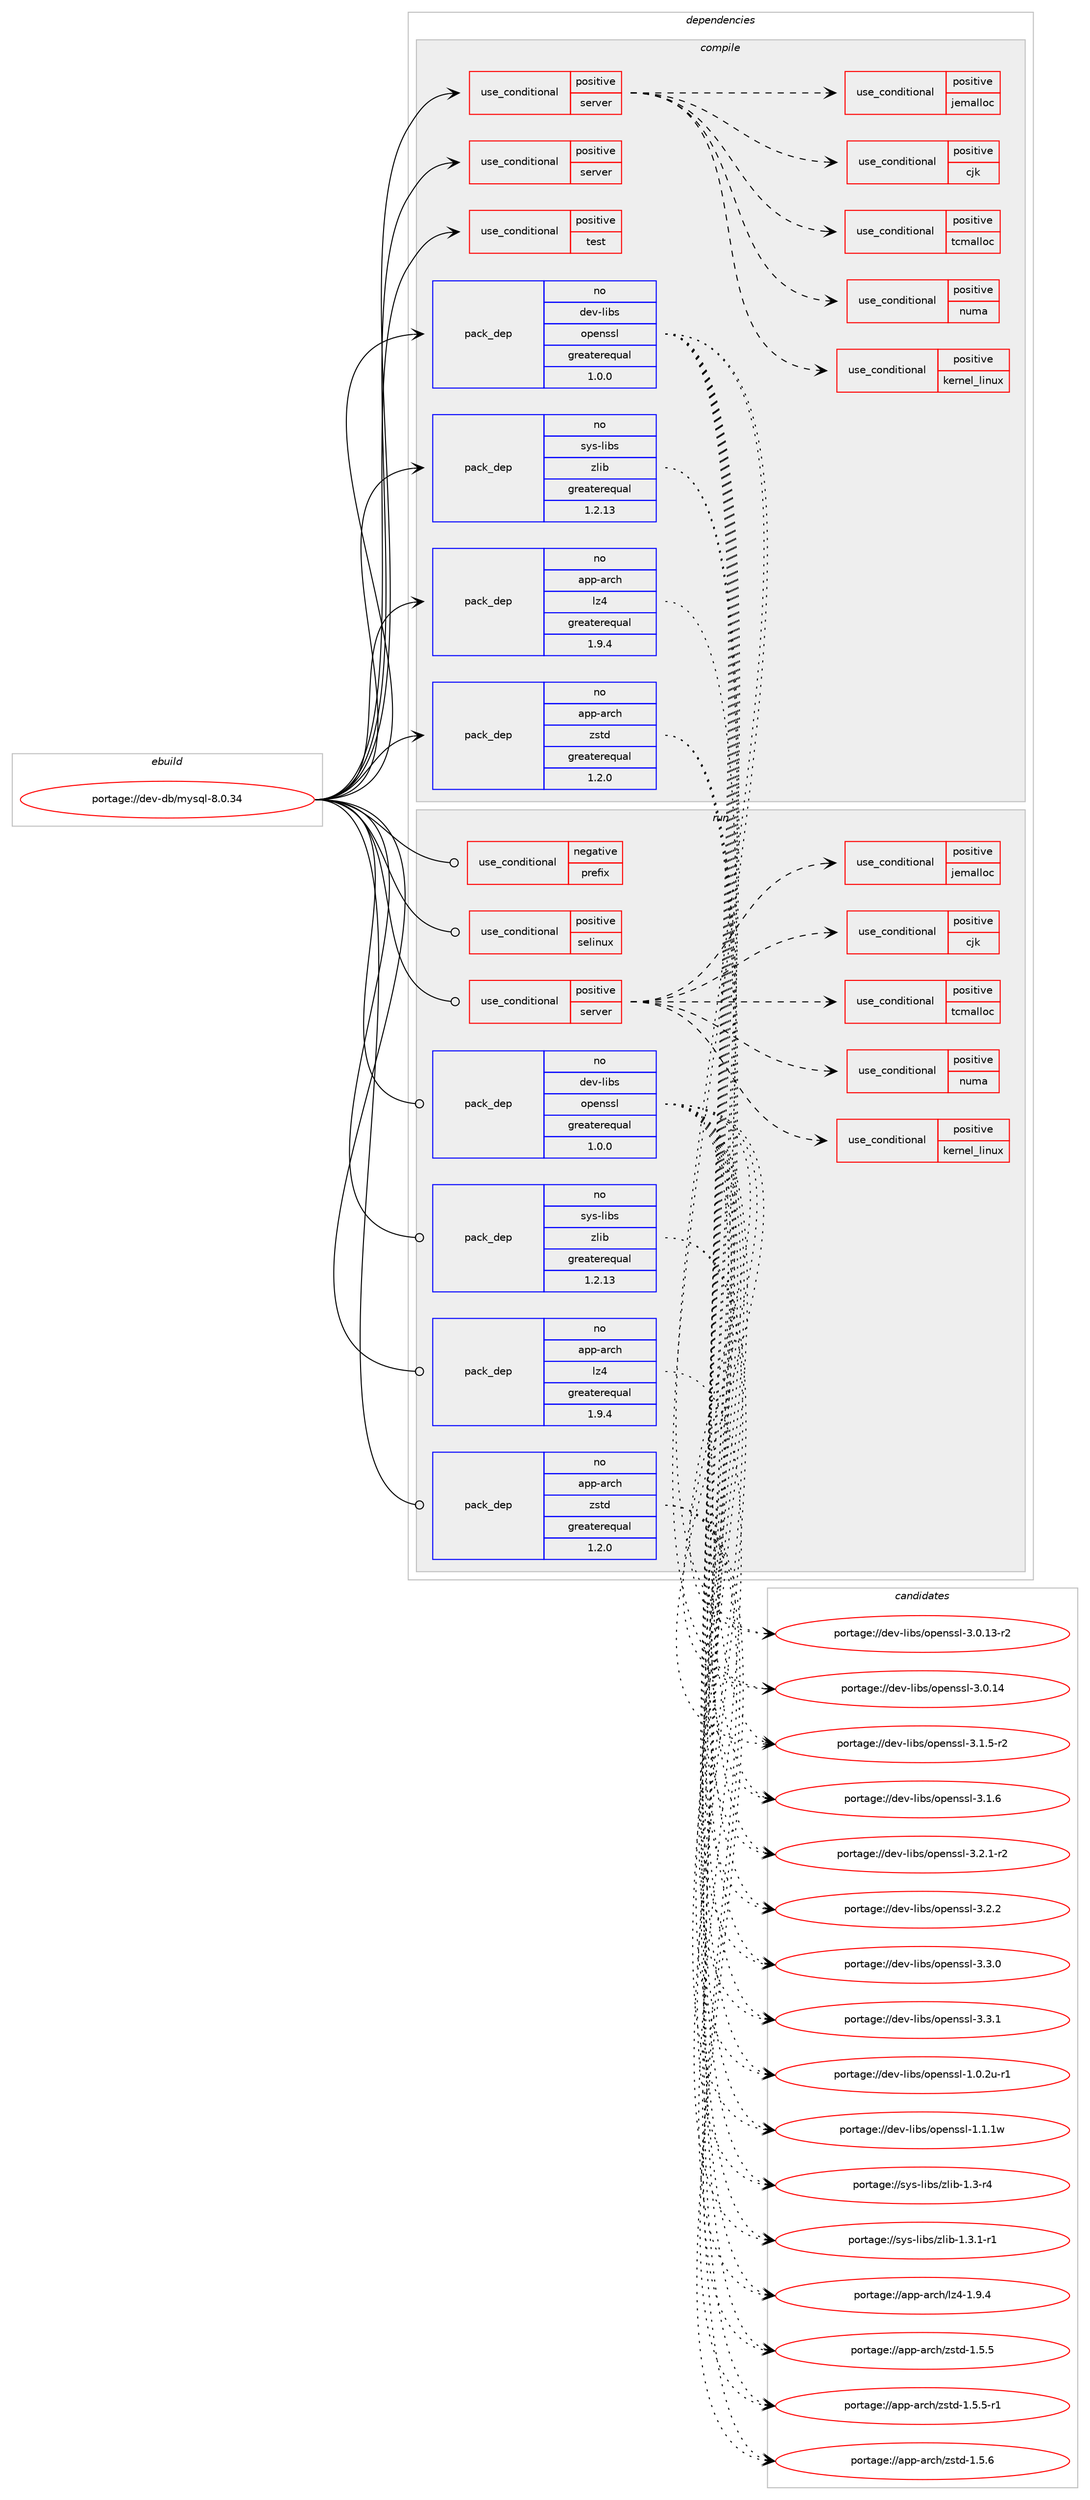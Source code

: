 digraph prolog {

# *************
# Graph options
# *************

newrank=true;
concentrate=true;
compound=true;
graph [rankdir=LR,fontname=Helvetica,fontsize=10,ranksep=1.5];#, ranksep=2.5, nodesep=0.2];
edge  [arrowhead=vee];
node  [fontname=Helvetica,fontsize=10];

# **********
# The ebuild
# **********

subgraph cluster_leftcol {
color=gray;
rank=same;
label=<<i>ebuild</i>>;
id [label="portage://dev-db/mysql-8.0.34", color=red, width=4, href="../dev-db/mysql-8.0.34.svg"];
}

# ****************
# The dependencies
# ****************

subgraph cluster_midcol {
color=gray;
label=<<i>dependencies</i>>;
subgraph cluster_compile {
fillcolor="#eeeeee";
style=filled;
label=<<i>compile</i>>;
subgraph cond17348 {
dependency30985 [label=<<TABLE BORDER="0" CELLBORDER="1" CELLSPACING="0" CELLPADDING="4"><TR><TD ROWSPAN="3" CELLPADDING="10">use_conditional</TD></TR><TR><TD>positive</TD></TR><TR><TD>server</TD></TR></TABLE>>, shape=none, color=red];
# *** BEGIN UNKNOWN DEPENDENCY TYPE (TODO) ***
# dependency30985 -> package_dependency(portage://dev-db/mysql-8.0.34,install,no,dev-libs,icu,none,[,,],any_same_slot,[])
# *** END UNKNOWN DEPENDENCY TYPE (TODO) ***

# *** BEGIN UNKNOWN DEPENDENCY TYPE (TODO) ***
# dependency30985 -> package_dependency(portage://dev-db/mysql-8.0.34,install,no,dev-libs,libevent,none,[,,],any_same_slot,[use(enable(ssl),none),use(enable(threads),positive)])
# *** END UNKNOWN DEPENDENCY TYPE (TODO) ***

# *** BEGIN UNKNOWN DEPENDENCY TYPE (TODO) ***
# dependency30985 -> package_dependency(portage://dev-db/mysql-8.0.34,install,no,net-libs,libtirpc,none,[,,],any_same_slot,[])
# *** END UNKNOWN DEPENDENCY TYPE (TODO) ***

subgraph cond17349 {
dependency30986 [label=<<TABLE BORDER="0" CELLBORDER="1" CELLSPACING="0" CELLPADDING="4"><TR><TD ROWSPAN="3" CELLPADDING="10">use_conditional</TD></TR><TR><TD>positive</TD></TR><TR><TD>cjk</TD></TR></TABLE>>, shape=none, color=red];
# *** BEGIN UNKNOWN DEPENDENCY TYPE (TODO) ***
# dependency30986 -> package_dependency(portage://dev-db/mysql-8.0.34,install,no,app-text,mecab,none,[,,],any_same_slot,[])
# *** END UNKNOWN DEPENDENCY TYPE (TODO) ***

}
dependency30985:e -> dependency30986:w [weight=20,style="dashed",arrowhead="vee"];
subgraph cond17350 {
dependency30987 [label=<<TABLE BORDER="0" CELLBORDER="1" CELLSPACING="0" CELLPADDING="4"><TR><TD ROWSPAN="3" CELLPADDING="10">use_conditional</TD></TR><TR><TD>positive</TD></TR><TR><TD>jemalloc</TD></TR></TABLE>>, shape=none, color=red];
# *** BEGIN UNKNOWN DEPENDENCY TYPE (TODO) ***
# dependency30987 -> package_dependency(portage://dev-db/mysql-8.0.34,install,no,dev-libs,jemalloc,none,[,,],any_same_slot,[])
# *** END UNKNOWN DEPENDENCY TYPE (TODO) ***

}
dependency30985:e -> dependency30987:w [weight=20,style="dashed",arrowhead="vee"];
subgraph cond17351 {
dependency30988 [label=<<TABLE BORDER="0" CELLBORDER="1" CELLSPACING="0" CELLPADDING="4"><TR><TD ROWSPAN="3" CELLPADDING="10">use_conditional</TD></TR><TR><TD>positive</TD></TR><TR><TD>kernel_linux</TD></TR></TABLE>>, shape=none, color=red];
# *** BEGIN UNKNOWN DEPENDENCY TYPE (TODO) ***
# dependency30988 -> package_dependency(portage://dev-db/mysql-8.0.34,install,no,dev-libs,libaio,none,[,,],any_same_slot,[])
# *** END UNKNOWN DEPENDENCY TYPE (TODO) ***

# *** BEGIN UNKNOWN DEPENDENCY TYPE (TODO) ***
# dependency30988 -> package_dependency(portage://dev-db/mysql-8.0.34,install,no,sys-process,procps,none,[,,],any_same_slot,[])
# *** END UNKNOWN DEPENDENCY TYPE (TODO) ***

}
dependency30985:e -> dependency30988:w [weight=20,style="dashed",arrowhead="vee"];
subgraph cond17352 {
dependency30989 [label=<<TABLE BORDER="0" CELLBORDER="1" CELLSPACING="0" CELLPADDING="4"><TR><TD ROWSPAN="3" CELLPADDING="10">use_conditional</TD></TR><TR><TD>positive</TD></TR><TR><TD>numa</TD></TR></TABLE>>, shape=none, color=red];
# *** BEGIN UNKNOWN DEPENDENCY TYPE (TODO) ***
# dependency30989 -> package_dependency(portage://dev-db/mysql-8.0.34,install,no,sys-process,numactl,none,[,,],[],[])
# *** END UNKNOWN DEPENDENCY TYPE (TODO) ***

}
dependency30985:e -> dependency30989:w [weight=20,style="dashed",arrowhead="vee"];
subgraph cond17353 {
dependency30990 [label=<<TABLE BORDER="0" CELLBORDER="1" CELLSPACING="0" CELLPADDING="4"><TR><TD ROWSPAN="3" CELLPADDING="10">use_conditional</TD></TR><TR><TD>positive</TD></TR><TR><TD>tcmalloc</TD></TR></TABLE>>, shape=none, color=red];
# *** BEGIN UNKNOWN DEPENDENCY TYPE (TODO) ***
# dependency30990 -> package_dependency(portage://dev-db/mysql-8.0.34,install,no,dev-util,google-perftools,none,[,,],any_same_slot,[])
# *** END UNKNOWN DEPENDENCY TYPE (TODO) ***

}
dependency30985:e -> dependency30990:w [weight=20,style="dashed",arrowhead="vee"];
}
id:e -> dependency30985:w [weight=20,style="solid",arrowhead="vee"];
subgraph cond17354 {
dependency30991 [label=<<TABLE BORDER="0" CELLBORDER="1" CELLSPACING="0" CELLPADDING="4"><TR><TD ROWSPAN="3" CELLPADDING="10">use_conditional</TD></TR><TR><TD>positive</TD></TR><TR><TD>server</TD></TR></TABLE>>, shape=none, color=red];
# *** BEGIN UNKNOWN DEPENDENCY TYPE (TODO) ***
# dependency30991 -> package_dependency(portage://dev-db/mysql-8.0.34,install,no,net-libs,rpcsvc-proto,none,[,,],[],[])
# *** END UNKNOWN DEPENDENCY TYPE (TODO) ***

}
id:e -> dependency30991:w [weight=20,style="solid",arrowhead="vee"];
subgraph cond17355 {
dependency30992 [label=<<TABLE BORDER="0" CELLBORDER="1" CELLSPACING="0" CELLPADDING="4"><TR><TD ROWSPAN="3" CELLPADDING="10">use_conditional</TD></TR><TR><TD>positive</TD></TR><TR><TD>test</TD></TR></TABLE>>, shape=none, color=red];
# *** BEGIN UNKNOWN DEPENDENCY TYPE (TODO) ***
# dependency30992 -> package_dependency(portage://dev-db/mysql-8.0.34,install,no,acct-group,mysql,none,[,,],[],[])
# *** END UNKNOWN DEPENDENCY TYPE (TODO) ***

# *** BEGIN UNKNOWN DEPENDENCY TYPE (TODO) ***
# dependency30992 -> package_dependency(portage://dev-db/mysql-8.0.34,install,no,acct-user,mysql,none,[,,],[],[])
# *** END UNKNOWN DEPENDENCY TYPE (TODO) ***

# *** BEGIN UNKNOWN DEPENDENCY TYPE (TODO) ***
# dependency30992 -> package_dependency(portage://dev-db/mysql-8.0.34,install,no,dev-perl,Expect,none,[,,],[],[])
# *** END UNKNOWN DEPENDENCY TYPE (TODO) ***

# *** BEGIN UNKNOWN DEPENDENCY TYPE (TODO) ***
# dependency30992 -> package_dependency(portage://dev-db/mysql-8.0.34,install,no,dev-perl,JSON,none,[,,],[],[])
# *** END UNKNOWN DEPENDENCY TYPE (TODO) ***

}
id:e -> dependency30992:w [weight=20,style="solid",arrowhead="vee"];
# *** BEGIN UNKNOWN DEPENDENCY TYPE (TODO) ***
# id -> package_dependency(portage://dev-db/mysql-8.0.34,install,no,app-alternatives,yacc,none,[,,],[],[])
# *** END UNKNOWN DEPENDENCY TYPE (TODO) ***

subgraph pack12727 {
dependency30993 [label=<<TABLE BORDER="0" CELLBORDER="1" CELLSPACING="0" CELLPADDING="4" WIDTH="220"><TR><TD ROWSPAN="6" CELLPADDING="30">pack_dep</TD></TR><TR><TD WIDTH="110">no</TD></TR><TR><TD>app-arch</TD></TR><TR><TD>lz4</TD></TR><TR><TD>greaterequal</TD></TR><TR><TD>1.9.4</TD></TR></TABLE>>, shape=none, color=blue];
}
id:e -> dependency30993:w [weight=20,style="solid",arrowhead="vee"];
subgraph pack12728 {
dependency30994 [label=<<TABLE BORDER="0" CELLBORDER="1" CELLSPACING="0" CELLPADDING="4" WIDTH="220"><TR><TD ROWSPAN="6" CELLPADDING="30">pack_dep</TD></TR><TR><TD WIDTH="110">no</TD></TR><TR><TD>app-arch</TD></TR><TR><TD>zstd</TD></TR><TR><TD>greaterequal</TD></TR><TR><TD>1.2.0</TD></TR></TABLE>>, shape=none, color=blue];
}
id:e -> dependency30994:w [weight=20,style="solid",arrowhead="vee"];
subgraph pack12729 {
dependency30995 [label=<<TABLE BORDER="0" CELLBORDER="1" CELLSPACING="0" CELLPADDING="4" WIDTH="220"><TR><TD ROWSPAN="6" CELLPADDING="30">pack_dep</TD></TR><TR><TD WIDTH="110">no</TD></TR><TR><TD>dev-libs</TD></TR><TR><TD>openssl</TD></TR><TR><TD>greaterequal</TD></TR><TR><TD>1.0.0</TD></TR></TABLE>>, shape=none, color=blue];
}
id:e -> dependency30995:w [weight=20,style="solid",arrowhead="vee"];
# *** BEGIN UNKNOWN DEPENDENCY TYPE (TODO) ***
# id -> package_dependency(portage://dev-db/mysql-8.0.34,install,no,sys-libs,ncurses,none,[,,],any_same_slot,[])
# *** END UNKNOWN DEPENDENCY TYPE (TODO) ***

subgraph pack12730 {
dependency30996 [label=<<TABLE BORDER="0" CELLBORDER="1" CELLSPACING="0" CELLPADDING="4" WIDTH="220"><TR><TD ROWSPAN="6" CELLPADDING="30">pack_dep</TD></TR><TR><TD WIDTH="110">no</TD></TR><TR><TD>sys-libs</TD></TR><TR><TD>zlib</TD></TR><TR><TD>greaterequal</TD></TR><TR><TD>1.2.13</TD></TR></TABLE>>, shape=none, color=blue];
}
id:e -> dependency30996:w [weight=20,style="solid",arrowhead="vee"];
}
subgraph cluster_compileandrun {
fillcolor="#eeeeee";
style=filled;
label=<<i>compile and run</i>>;
}
subgraph cluster_run {
fillcolor="#eeeeee";
style=filled;
label=<<i>run</i>>;
subgraph cond17356 {
dependency30997 [label=<<TABLE BORDER="0" CELLBORDER="1" CELLSPACING="0" CELLPADDING="4"><TR><TD ROWSPAN="3" CELLPADDING="10">use_conditional</TD></TR><TR><TD>negative</TD></TR><TR><TD>prefix</TD></TR></TABLE>>, shape=none, color=red];
# *** BEGIN UNKNOWN DEPENDENCY TYPE (TODO) ***
# dependency30997 -> package_dependency(portage://dev-db/mysql-8.0.34,run,no,acct-group,mysql,none,[,,],[],[])
# *** END UNKNOWN DEPENDENCY TYPE (TODO) ***

# *** BEGIN UNKNOWN DEPENDENCY TYPE (TODO) ***
# dependency30997 -> package_dependency(portage://dev-db/mysql-8.0.34,run,no,acct-user,mysql,none,[,,],[],[])
# *** END UNKNOWN DEPENDENCY TYPE (TODO) ***

# *** BEGIN UNKNOWN DEPENDENCY TYPE (TODO) ***
# dependency30997 -> package_dependency(portage://dev-db/mysql-8.0.34,run,no,dev-db,mysql-init-scripts,none,[,,],[],[])
# *** END UNKNOWN DEPENDENCY TYPE (TODO) ***

}
id:e -> dependency30997:w [weight=20,style="solid",arrowhead="odot"];
subgraph cond17357 {
dependency30998 [label=<<TABLE BORDER="0" CELLBORDER="1" CELLSPACING="0" CELLPADDING="4"><TR><TD ROWSPAN="3" CELLPADDING="10">use_conditional</TD></TR><TR><TD>positive</TD></TR><TR><TD>selinux</TD></TR></TABLE>>, shape=none, color=red];
# *** BEGIN UNKNOWN DEPENDENCY TYPE (TODO) ***
# dependency30998 -> package_dependency(portage://dev-db/mysql-8.0.34,run,no,sec-policy,selinux-mysql,none,[,,],[],[])
# *** END UNKNOWN DEPENDENCY TYPE (TODO) ***

}
id:e -> dependency30998:w [weight=20,style="solid",arrowhead="odot"];
subgraph cond17358 {
dependency30999 [label=<<TABLE BORDER="0" CELLBORDER="1" CELLSPACING="0" CELLPADDING="4"><TR><TD ROWSPAN="3" CELLPADDING="10">use_conditional</TD></TR><TR><TD>positive</TD></TR><TR><TD>server</TD></TR></TABLE>>, shape=none, color=red];
# *** BEGIN UNKNOWN DEPENDENCY TYPE (TODO) ***
# dependency30999 -> package_dependency(portage://dev-db/mysql-8.0.34,run,no,dev-libs,icu,none,[,,],any_same_slot,[])
# *** END UNKNOWN DEPENDENCY TYPE (TODO) ***

# *** BEGIN UNKNOWN DEPENDENCY TYPE (TODO) ***
# dependency30999 -> package_dependency(portage://dev-db/mysql-8.0.34,run,no,dev-libs,libevent,none,[,,],any_same_slot,[use(enable(ssl),none),use(enable(threads),positive)])
# *** END UNKNOWN DEPENDENCY TYPE (TODO) ***

# *** BEGIN UNKNOWN DEPENDENCY TYPE (TODO) ***
# dependency30999 -> package_dependency(portage://dev-db/mysql-8.0.34,run,no,net-libs,libtirpc,none,[,,],any_same_slot,[])
# *** END UNKNOWN DEPENDENCY TYPE (TODO) ***

subgraph cond17359 {
dependency31000 [label=<<TABLE BORDER="0" CELLBORDER="1" CELLSPACING="0" CELLPADDING="4"><TR><TD ROWSPAN="3" CELLPADDING="10">use_conditional</TD></TR><TR><TD>positive</TD></TR><TR><TD>cjk</TD></TR></TABLE>>, shape=none, color=red];
# *** BEGIN UNKNOWN DEPENDENCY TYPE (TODO) ***
# dependency31000 -> package_dependency(portage://dev-db/mysql-8.0.34,run,no,app-text,mecab,none,[,,],any_same_slot,[])
# *** END UNKNOWN DEPENDENCY TYPE (TODO) ***

}
dependency30999:e -> dependency31000:w [weight=20,style="dashed",arrowhead="vee"];
subgraph cond17360 {
dependency31001 [label=<<TABLE BORDER="0" CELLBORDER="1" CELLSPACING="0" CELLPADDING="4"><TR><TD ROWSPAN="3" CELLPADDING="10">use_conditional</TD></TR><TR><TD>positive</TD></TR><TR><TD>jemalloc</TD></TR></TABLE>>, shape=none, color=red];
# *** BEGIN UNKNOWN DEPENDENCY TYPE (TODO) ***
# dependency31001 -> package_dependency(portage://dev-db/mysql-8.0.34,run,no,dev-libs,jemalloc,none,[,,],any_same_slot,[])
# *** END UNKNOWN DEPENDENCY TYPE (TODO) ***

}
dependency30999:e -> dependency31001:w [weight=20,style="dashed",arrowhead="vee"];
subgraph cond17361 {
dependency31002 [label=<<TABLE BORDER="0" CELLBORDER="1" CELLSPACING="0" CELLPADDING="4"><TR><TD ROWSPAN="3" CELLPADDING="10">use_conditional</TD></TR><TR><TD>positive</TD></TR><TR><TD>kernel_linux</TD></TR></TABLE>>, shape=none, color=red];
# *** BEGIN UNKNOWN DEPENDENCY TYPE (TODO) ***
# dependency31002 -> package_dependency(portage://dev-db/mysql-8.0.34,run,no,dev-libs,libaio,none,[,,],any_same_slot,[])
# *** END UNKNOWN DEPENDENCY TYPE (TODO) ***

# *** BEGIN UNKNOWN DEPENDENCY TYPE (TODO) ***
# dependency31002 -> package_dependency(portage://dev-db/mysql-8.0.34,run,no,sys-process,procps,none,[,,],any_same_slot,[])
# *** END UNKNOWN DEPENDENCY TYPE (TODO) ***

}
dependency30999:e -> dependency31002:w [weight=20,style="dashed",arrowhead="vee"];
subgraph cond17362 {
dependency31003 [label=<<TABLE BORDER="0" CELLBORDER="1" CELLSPACING="0" CELLPADDING="4"><TR><TD ROWSPAN="3" CELLPADDING="10">use_conditional</TD></TR><TR><TD>positive</TD></TR><TR><TD>numa</TD></TR></TABLE>>, shape=none, color=red];
# *** BEGIN UNKNOWN DEPENDENCY TYPE (TODO) ***
# dependency31003 -> package_dependency(portage://dev-db/mysql-8.0.34,run,no,sys-process,numactl,none,[,,],[],[])
# *** END UNKNOWN DEPENDENCY TYPE (TODO) ***

}
dependency30999:e -> dependency31003:w [weight=20,style="dashed",arrowhead="vee"];
subgraph cond17363 {
dependency31004 [label=<<TABLE BORDER="0" CELLBORDER="1" CELLSPACING="0" CELLPADDING="4"><TR><TD ROWSPAN="3" CELLPADDING="10">use_conditional</TD></TR><TR><TD>positive</TD></TR><TR><TD>tcmalloc</TD></TR></TABLE>>, shape=none, color=red];
# *** BEGIN UNKNOWN DEPENDENCY TYPE (TODO) ***
# dependency31004 -> package_dependency(portage://dev-db/mysql-8.0.34,run,no,dev-util,google-perftools,none,[,,],any_same_slot,[])
# *** END UNKNOWN DEPENDENCY TYPE (TODO) ***

}
dependency30999:e -> dependency31004:w [weight=20,style="dashed",arrowhead="vee"];
}
id:e -> dependency30999:w [weight=20,style="solid",arrowhead="odot"];
subgraph pack12731 {
dependency31005 [label=<<TABLE BORDER="0" CELLBORDER="1" CELLSPACING="0" CELLPADDING="4" WIDTH="220"><TR><TD ROWSPAN="6" CELLPADDING="30">pack_dep</TD></TR><TR><TD WIDTH="110">no</TD></TR><TR><TD>app-arch</TD></TR><TR><TD>lz4</TD></TR><TR><TD>greaterequal</TD></TR><TR><TD>1.9.4</TD></TR></TABLE>>, shape=none, color=blue];
}
id:e -> dependency31005:w [weight=20,style="solid",arrowhead="odot"];
subgraph pack12732 {
dependency31006 [label=<<TABLE BORDER="0" CELLBORDER="1" CELLSPACING="0" CELLPADDING="4" WIDTH="220"><TR><TD ROWSPAN="6" CELLPADDING="30">pack_dep</TD></TR><TR><TD WIDTH="110">no</TD></TR><TR><TD>app-arch</TD></TR><TR><TD>zstd</TD></TR><TR><TD>greaterequal</TD></TR><TR><TD>1.2.0</TD></TR></TABLE>>, shape=none, color=blue];
}
id:e -> dependency31006:w [weight=20,style="solid",arrowhead="odot"];
subgraph pack12733 {
dependency31007 [label=<<TABLE BORDER="0" CELLBORDER="1" CELLSPACING="0" CELLPADDING="4" WIDTH="220"><TR><TD ROWSPAN="6" CELLPADDING="30">pack_dep</TD></TR><TR><TD WIDTH="110">no</TD></TR><TR><TD>dev-libs</TD></TR><TR><TD>openssl</TD></TR><TR><TD>greaterequal</TD></TR><TR><TD>1.0.0</TD></TR></TABLE>>, shape=none, color=blue];
}
id:e -> dependency31007:w [weight=20,style="solid",arrowhead="odot"];
# *** BEGIN UNKNOWN DEPENDENCY TYPE (TODO) ***
# id -> package_dependency(portage://dev-db/mysql-8.0.34,run,no,sys-libs,ncurses,none,[,,],any_same_slot,[])
# *** END UNKNOWN DEPENDENCY TYPE (TODO) ***

subgraph pack12734 {
dependency31008 [label=<<TABLE BORDER="0" CELLBORDER="1" CELLSPACING="0" CELLPADDING="4" WIDTH="220"><TR><TD ROWSPAN="6" CELLPADDING="30">pack_dep</TD></TR><TR><TD WIDTH="110">no</TD></TR><TR><TD>sys-libs</TD></TR><TR><TD>zlib</TD></TR><TR><TD>greaterequal</TD></TR><TR><TD>1.2.13</TD></TR></TABLE>>, shape=none, color=blue];
}
id:e -> dependency31008:w [weight=20,style="solid",arrowhead="odot"];
# *** BEGIN UNKNOWN DEPENDENCY TYPE (TODO) ***
# id -> package_dependency(portage://dev-db/mysql-8.0.34,run,weak,dev-db,mariadb,none,[,,],[],[])
# *** END UNKNOWN DEPENDENCY TYPE (TODO) ***

# *** BEGIN UNKNOWN DEPENDENCY TYPE (TODO) ***
# id -> package_dependency(portage://dev-db/mysql-8.0.34,run,weak,dev-db,mariadb-galera,none,[,,],[],[])
# *** END UNKNOWN DEPENDENCY TYPE (TODO) ***

# *** BEGIN UNKNOWN DEPENDENCY TYPE (TODO) ***
# id -> package_dependency(portage://dev-db/mysql-8.0.34,run,weak,dev-db,mysql,none,[,,],[slot(0)],[])
# *** END UNKNOWN DEPENDENCY TYPE (TODO) ***

# *** BEGIN UNKNOWN DEPENDENCY TYPE (TODO) ***
# id -> package_dependency(portage://dev-db/mysql-8.0.34,run,weak,dev-db,mysql,none,[,,],[slot(5.7)],[])
# *** END UNKNOWN DEPENDENCY TYPE (TODO) ***

# *** BEGIN UNKNOWN DEPENDENCY TYPE (TODO) ***
# id -> package_dependency(portage://dev-db/mysql-8.0.34,run,weak,dev-db,mysql-cluster,none,[,,],[],[])
# *** END UNKNOWN DEPENDENCY TYPE (TODO) ***

# *** BEGIN UNKNOWN DEPENDENCY TYPE (TODO) ***
# id -> package_dependency(portage://dev-db/mysql-8.0.34,run,weak,dev-db,percona-server,none,[,,],[],[])
# *** END UNKNOWN DEPENDENCY TYPE (TODO) ***

}
}

# **************
# The candidates
# **************

subgraph cluster_choices {
rank=same;
color=gray;
label=<<i>candidates</i>>;

subgraph choice12727 {
color=black;
nodesep=1;
choice971121124597114991044710812252454946574652 [label="portage://app-arch/lz4-1.9.4", color=red, width=4,href="../app-arch/lz4-1.9.4.svg"];
dependency30993:e -> choice971121124597114991044710812252454946574652:w [style=dotted,weight="100"];
}
subgraph choice12728 {
color=black;
nodesep=1;
choice9711211245971149910447122115116100454946534653 [label="portage://app-arch/zstd-1.5.5", color=red, width=4,href="../app-arch/zstd-1.5.5.svg"];
choice97112112459711499104471221151161004549465346534511449 [label="portage://app-arch/zstd-1.5.5-r1", color=red, width=4,href="../app-arch/zstd-1.5.5-r1.svg"];
choice9711211245971149910447122115116100454946534654 [label="portage://app-arch/zstd-1.5.6", color=red, width=4,href="../app-arch/zstd-1.5.6.svg"];
dependency30994:e -> choice9711211245971149910447122115116100454946534653:w [style=dotted,weight="100"];
dependency30994:e -> choice97112112459711499104471221151161004549465346534511449:w [style=dotted,weight="100"];
dependency30994:e -> choice9711211245971149910447122115116100454946534654:w [style=dotted,weight="100"];
}
subgraph choice12729 {
color=black;
nodesep=1;
choice1001011184510810598115471111121011101151151084549464846501174511449 [label="portage://dev-libs/openssl-1.0.2u-r1", color=red, width=4,href="../dev-libs/openssl-1.0.2u-r1.svg"];
choice100101118451081059811547111112101110115115108454946494649119 [label="portage://dev-libs/openssl-1.1.1w", color=red, width=4,href="../dev-libs/openssl-1.1.1w.svg"];
choice100101118451081059811547111112101110115115108455146484649514511450 [label="portage://dev-libs/openssl-3.0.13-r2", color=red, width=4,href="../dev-libs/openssl-3.0.13-r2.svg"];
choice10010111845108105981154711111210111011511510845514648464952 [label="portage://dev-libs/openssl-3.0.14", color=red, width=4,href="../dev-libs/openssl-3.0.14.svg"];
choice1001011184510810598115471111121011101151151084551464946534511450 [label="portage://dev-libs/openssl-3.1.5-r2", color=red, width=4,href="../dev-libs/openssl-3.1.5-r2.svg"];
choice100101118451081059811547111112101110115115108455146494654 [label="portage://dev-libs/openssl-3.1.6", color=red, width=4,href="../dev-libs/openssl-3.1.6.svg"];
choice1001011184510810598115471111121011101151151084551465046494511450 [label="portage://dev-libs/openssl-3.2.1-r2", color=red, width=4,href="../dev-libs/openssl-3.2.1-r2.svg"];
choice100101118451081059811547111112101110115115108455146504650 [label="portage://dev-libs/openssl-3.2.2", color=red, width=4,href="../dev-libs/openssl-3.2.2.svg"];
choice100101118451081059811547111112101110115115108455146514648 [label="portage://dev-libs/openssl-3.3.0", color=red, width=4,href="../dev-libs/openssl-3.3.0.svg"];
choice100101118451081059811547111112101110115115108455146514649 [label="portage://dev-libs/openssl-3.3.1", color=red, width=4,href="../dev-libs/openssl-3.3.1.svg"];
dependency30995:e -> choice1001011184510810598115471111121011101151151084549464846501174511449:w [style=dotted,weight="100"];
dependency30995:e -> choice100101118451081059811547111112101110115115108454946494649119:w [style=dotted,weight="100"];
dependency30995:e -> choice100101118451081059811547111112101110115115108455146484649514511450:w [style=dotted,weight="100"];
dependency30995:e -> choice10010111845108105981154711111210111011511510845514648464952:w [style=dotted,weight="100"];
dependency30995:e -> choice1001011184510810598115471111121011101151151084551464946534511450:w [style=dotted,weight="100"];
dependency30995:e -> choice100101118451081059811547111112101110115115108455146494654:w [style=dotted,weight="100"];
dependency30995:e -> choice1001011184510810598115471111121011101151151084551465046494511450:w [style=dotted,weight="100"];
dependency30995:e -> choice100101118451081059811547111112101110115115108455146504650:w [style=dotted,weight="100"];
dependency30995:e -> choice100101118451081059811547111112101110115115108455146514648:w [style=dotted,weight="100"];
dependency30995:e -> choice100101118451081059811547111112101110115115108455146514649:w [style=dotted,weight="100"];
}
subgraph choice12730 {
color=black;
nodesep=1;
choice11512111545108105981154712210810598454946514511452 [label="portage://sys-libs/zlib-1.3-r4", color=red, width=4,href="../sys-libs/zlib-1.3-r4.svg"];
choice115121115451081059811547122108105984549465146494511449 [label="portage://sys-libs/zlib-1.3.1-r1", color=red, width=4,href="../sys-libs/zlib-1.3.1-r1.svg"];
dependency30996:e -> choice11512111545108105981154712210810598454946514511452:w [style=dotted,weight="100"];
dependency30996:e -> choice115121115451081059811547122108105984549465146494511449:w [style=dotted,weight="100"];
}
subgraph choice12731 {
color=black;
nodesep=1;
choice971121124597114991044710812252454946574652 [label="portage://app-arch/lz4-1.9.4", color=red, width=4,href="../app-arch/lz4-1.9.4.svg"];
dependency31005:e -> choice971121124597114991044710812252454946574652:w [style=dotted,weight="100"];
}
subgraph choice12732 {
color=black;
nodesep=1;
choice9711211245971149910447122115116100454946534653 [label="portage://app-arch/zstd-1.5.5", color=red, width=4,href="../app-arch/zstd-1.5.5.svg"];
choice97112112459711499104471221151161004549465346534511449 [label="portage://app-arch/zstd-1.5.5-r1", color=red, width=4,href="../app-arch/zstd-1.5.5-r1.svg"];
choice9711211245971149910447122115116100454946534654 [label="portage://app-arch/zstd-1.5.6", color=red, width=4,href="../app-arch/zstd-1.5.6.svg"];
dependency31006:e -> choice9711211245971149910447122115116100454946534653:w [style=dotted,weight="100"];
dependency31006:e -> choice97112112459711499104471221151161004549465346534511449:w [style=dotted,weight="100"];
dependency31006:e -> choice9711211245971149910447122115116100454946534654:w [style=dotted,weight="100"];
}
subgraph choice12733 {
color=black;
nodesep=1;
choice1001011184510810598115471111121011101151151084549464846501174511449 [label="portage://dev-libs/openssl-1.0.2u-r1", color=red, width=4,href="../dev-libs/openssl-1.0.2u-r1.svg"];
choice100101118451081059811547111112101110115115108454946494649119 [label="portage://dev-libs/openssl-1.1.1w", color=red, width=4,href="../dev-libs/openssl-1.1.1w.svg"];
choice100101118451081059811547111112101110115115108455146484649514511450 [label="portage://dev-libs/openssl-3.0.13-r2", color=red, width=4,href="../dev-libs/openssl-3.0.13-r2.svg"];
choice10010111845108105981154711111210111011511510845514648464952 [label="portage://dev-libs/openssl-3.0.14", color=red, width=4,href="../dev-libs/openssl-3.0.14.svg"];
choice1001011184510810598115471111121011101151151084551464946534511450 [label="portage://dev-libs/openssl-3.1.5-r2", color=red, width=4,href="../dev-libs/openssl-3.1.5-r2.svg"];
choice100101118451081059811547111112101110115115108455146494654 [label="portage://dev-libs/openssl-3.1.6", color=red, width=4,href="../dev-libs/openssl-3.1.6.svg"];
choice1001011184510810598115471111121011101151151084551465046494511450 [label="portage://dev-libs/openssl-3.2.1-r2", color=red, width=4,href="../dev-libs/openssl-3.2.1-r2.svg"];
choice100101118451081059811547111112101110115115108455146504650 [label="portage://dev-libs/openssl-3.2.2", color=red, width=4,href="../dev-libs/openssl-3.2.2.svg"];
choice100101118451081059811547111112101110115115108455146514648 [label="portage://dev-libs/openssl-3.3.0", color=red, width=4,href="../dev-libs/openssl-3.3.0.svg"];
choice100101118451081059811547111112101110115115108455146514649 [label="portage://dev-libs/openssl-3.3.1", color=red, width=4,href="../dev-libs/openssl-3.3.1.svg"];
dependency31007:e -> choice1001011184510810598115471111121011101151151084549464846501174511449:w [style=dotted,weight="100"];
dependency31007:e -> choice100101118451081059811547111112101110115115108454946494649119:w [style=dotted,weight="100"];
dependency31007:e -> choice100101118451081059811547111112101110115115108455146484649514511450:w [style=dotted,weight="100"];
dependency31007:e -> choice10010111845108105981154711111210111011511510845514648464952:w [style=dotted,weight="100"];
dependency31007:e -> choice1001011184510810598115471111121011101151151084551464946534511450:w [style=dotted,weight="100"];
dependency31007:e -> choice100101118451081059811547111112101110115115108455146494654:w [style=dotted,weight="100"];
dependency31007:e -> choice1001011184510810598115471111121011101151151084551465046494511450:w [style=dotted,weight="100"];
dependency31007:e -> choice100101118451081059811547111112101110115115108455146504650:w [style=dotted,weight="100"];
dependency31007:e -> choice100101118451081059811547111112101110115115108455146514648:w [style=dotted,weight="100"];
dependency31007:e -> choice100101118451081059811547111112101110115115108455146514649:w [style=dotted,weight="100"];
}
subgraph choice12734 {
color=black;
nodesep=1;
choice11512111545108105981154712210810598454946514511452 [label="portage://sys-libs/zlib-1.3-r4", color=red, width=4,href="../sys-libs/zlib-1.3-r4.svg"];
choice115121115451081059811547122108105984549465146494511449 [label="portage://sys-libs/zlib-1.3.1-r1", color=red, width=4,href="../sys-libs/zlib-1.3.1-r1.svg"];
dependency31008:e -> choice11512111545108105981154712210810598454946514511452:w [style=dotted,weight="100"];
dependency31008:e -> choice115121115451081059811547122108105984549465146494511449:w [style=dotted,weight="100"];
}
}

}
